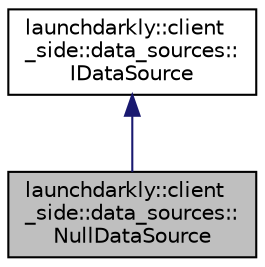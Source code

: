 digraph "launchdarkly::client_side::data_sources::NullDataSource"
{
 // LATEX_PDF_SIZE
  edge [fontname="Helvetica",fontsize="10",labelfontname="Helvetica",labelfontsize="10"];
  node [fontname="Helvetica",fontsize="10",shape=record];
  Node1 [label="launchdarkly::client\l_side::data_sources::\lNullDataSource",height=0.2,width=0.4,color="black", fillcolor="grey75", style="filled", fontcolor="black",tooltip=" "];
  Node2 -> Node1 [dir="back",color="midnightblue",fontsize="10",style="solid",fontname="Helvetica"];
  Node2 [label="launchdarkly::client\l_side::data_sources::\lIDataSource",height=0.2,width=0.4,color="black", fillcolor="white", style="filled",URL="$classlaunchdarkly_1_1client__side_1_1data__sources_1_1IDataSource.html",tooltip=" "];
}
